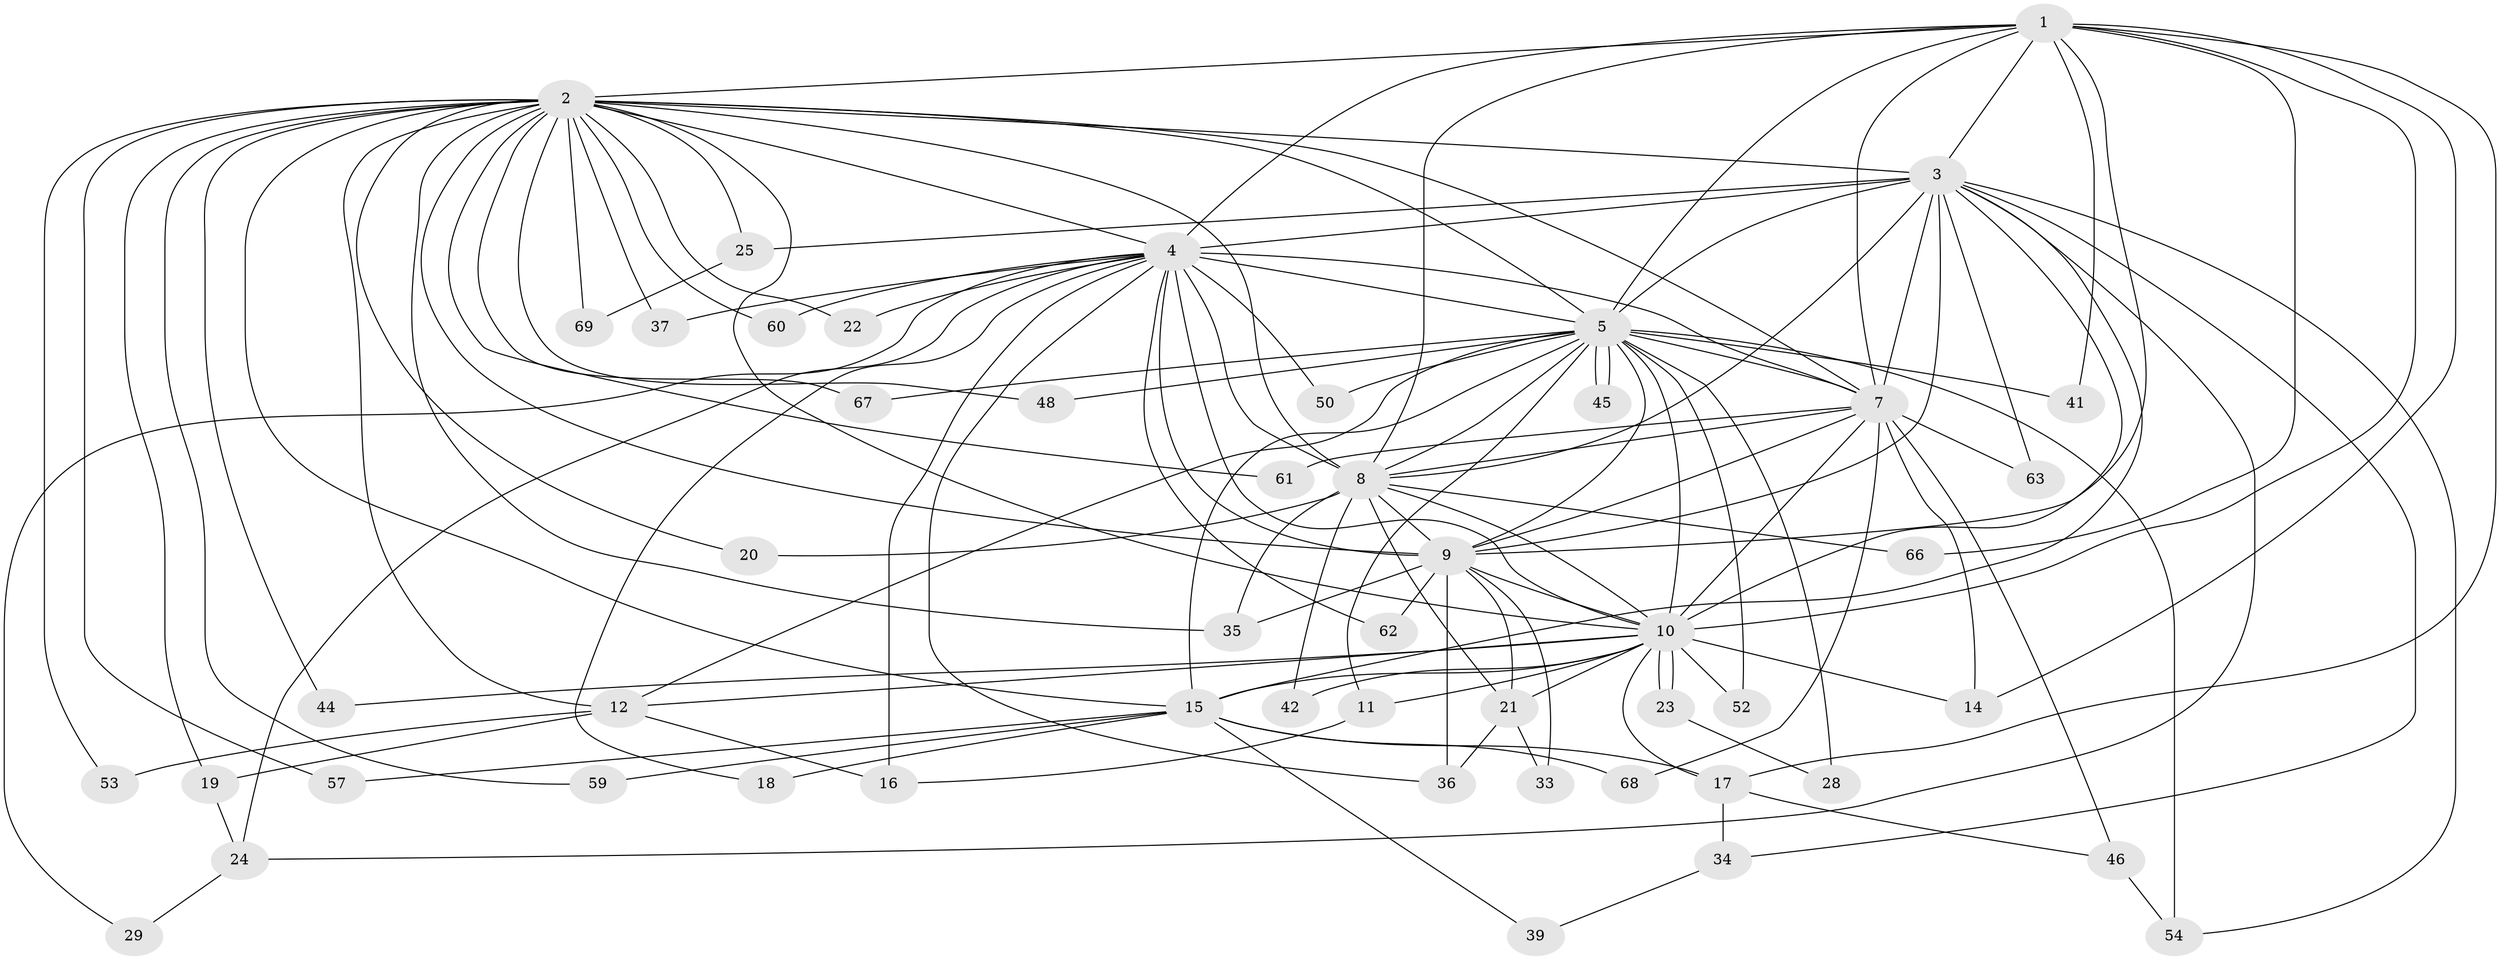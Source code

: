 // original degree distribution, {14: 0.014492753623188406, 28: 0.014492753623188406, 17: 0.014492753623188406, 15: 0.043478260869565216, 21: 0.014492753623188406, 13: 0.028985507246376812, 22: 0.014492753623188406, 3: 0.18840579710144928, 6: 0.014492753623188406, 8: 0.014492753623188406, 5: 0.028985507246376812, 2: 0.5652173913043478, 4: 0.043478260869565216}
// Generated by graph-tools (version 1.1) at 2025/10/02/27/25 16:10:58]
// undirected, 51 vertices, 131 edges
graph export_dot {
graph [start="1"]
  node [color=gray90,style=filled];
  1 [super="+31"];
  2 [super="+13"];
  3 [super="+38"];
  4 [super="+6"];
  5 [super="+55"];
  7 [super="+26"];
  8 [super="+51"];
  9 [super="+47"];
  10 [super="+32"];
  11;
  12 [super="+65"];
  14;
  15 [super="+27"];
  16 [super="+40"];
  17 [super="+43"];
  18;
  19;
  20;
  21 [super="+49"];
  22;
  23;
  24 [super="+30"];
  25;
  28;
  29;
  33;
  34;
  35 [super="+58"];
  36 [super="+56"];
  37;
  39;
  41;
  42;
  44;
  45;
  46;
  48;
  50;
  52;
  53;
  54 [super="+64"];
  57;
  59;
  60;
  61;
  62;
  63;
  66;
  67;
  68;
  69;
  1 -- 2;
  1 -- 3;
  1 -- 4 [weight=2];
  1 -- 5;
  1 -- 7;
  1 -- 8;
  1 -- 9;
  1 -- 10 [weight=2];
  1 -- 17;
  1 -- 41;
  1 -- 66;
  1 -- 14;
  2 -- 3;
  2 -- 4 [weight=2];
  2 -- 5;
  2 -- 7;
  2 -- 8 [weight=2];
  2 -- 9 [weight=2];
  2 -- 10 [weight=2];
  2 -- 12;
  2 -- 19;
  2 -- 20;
  2 -- 22;
  2 -- 25;
  2 -- 35;
  2 -- 37;
  2 -- 44;
  2 -- 48;
  2 -- 57;
  2 -- 59;
  2 -- 60;
  2 -- 61;
  2 -- 67;
  2 -- 69;
  2 -- 53;
  2 -- 15;
  3 -- 4 [weight=2];
  3 -- 5;
  3 -- 7 [weight=2];
  3 -- 8;
  3 -- 9 [weight=2];
  3 -- 10;
  3 -- 15;
  3 -- 24;
  3 -- 25;
  3 -- 34;
  3 -- 54;
  3 -- 63;
  4 -- 5 [weight=2];
  4 -- 7 [weight=2];
  4 -- 8 [weight=2];
  4 -- 9 [weight=2];
  4 -- 10 [weight=2];
  4 -- 18;
  4 -- 24;
  4 -- 36;
  4 -- 37;
  4 -- 50;
  4 -- 60;
  4 -- 22;
  4 -- 29;
  4 -- 62;
  4 -- 16;
  5 -- 7;
  5 -- 8;
  5 -- 9;
  5 -- 10;
  5 -- 11;
  5 -- 28;
  5 -- 41;
  5 -- 45;
  5 -- 45;
  5 -- 48;
  5 -- 50;
  5 -- 52;
  5 -- 67;
  5 -- 15;
  5 -- 12;
  5 -- 54;
  7 -- 8;
  7 -- 9;
  7 -- 10;
  7 -- 14;
  7 -- 46;
  7 -- 68;
  7 -- 63;
  7 -- 61;
  8 -- 9;
  8 -- 10;
  8 -- 20;
  8 -- 42;
  8 -- 66;
  8 -- 21;
  8 -- 35;
  9 -- 10;
  9 -- 21;
  9 -- 33;
  9 -- 35;
  9 -- 36;
  9 -- 62;
  10 -- 11;
  10 -- 12;
  10 -- 14;
  10 -- 15;
  10 -- 21;
  10 -- 23;
  10 -- 23;
  10 -- 42;
  10 -- 44;
  10 -- 52;
  10 -- 17;
  11 -- 16;
  12 -- 16;
  12 -- 19;
  12 -- 53;
  15 -- 17;
  15 -- 18;
  15 -- 57;
  15 -- 59;
  15 -- 68;
  15 -- 39;
  17 -- 34;
  17 -- 46;
  19 -- 24;
  21 -- 33;
  21 -- 36;
  23 -- 28;
  24 -- 29;
  25 -- 69;
  34 -- 39;
  46 -- 54;
}
